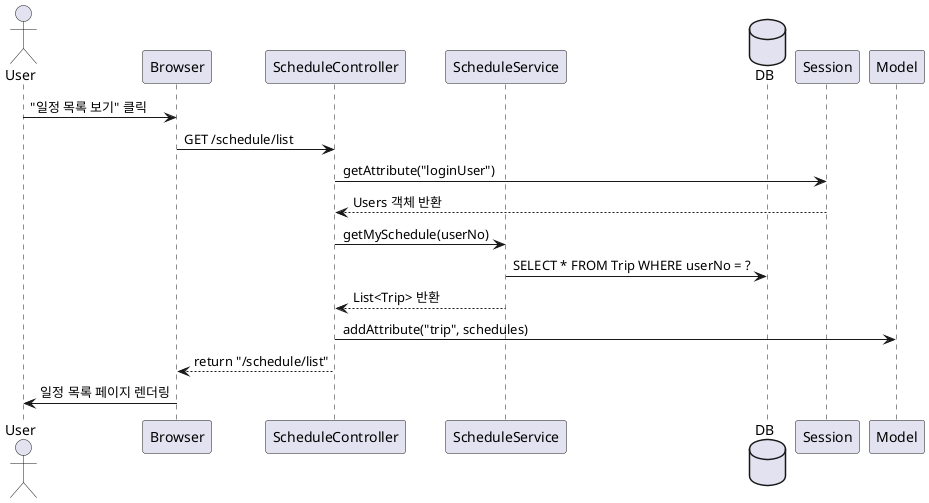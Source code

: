 @startuml
actor User
participant "Browser" as JS
participant "ScheduleController" as Controller
participant "ScheduleService" as Service
database "DB" as DB

User -> JS : "일정 목록 보기" 클릭
JS -> Controller : GET /schedule/list

Controller -> Session : getAttribute("loginUser")
Session --> Controller : Users 객체 반환

Controller -> Service : getMySchedule(userNo)
Service -> DB : SELECT * FROM Trip WHERE userNo = ?

Service --> Controller : List<Trip> 반환
Controller -> Model : addAttribute("trip", schedules)

Controller --> JS : return "/schedule/list"
JS -> User : 일정 목록 페이지 렌더링
@enduml

